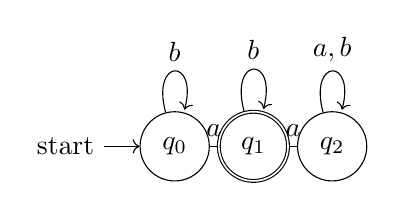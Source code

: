 \begin{tikzpicture}
	\draw
		node [state,initial]               (q0) {$q_0$}
		node [state,accepting,right of=q0] (q1) {$q_1$}
		node [state,right of=q1]           (q2) {$q_2$}
		(q0) edge[loop above] node{$b$}    (q0)
		(q0) edge[above] node{$a$}         (q1)
		(q1) edge[loop above] node{$b$}    (q1)
		(q1) edge[above] node{$a$}         (q2)
		(q2) edge[loop above] node{$a,b$}  (q2)
	;
\end{tikzpicture}
